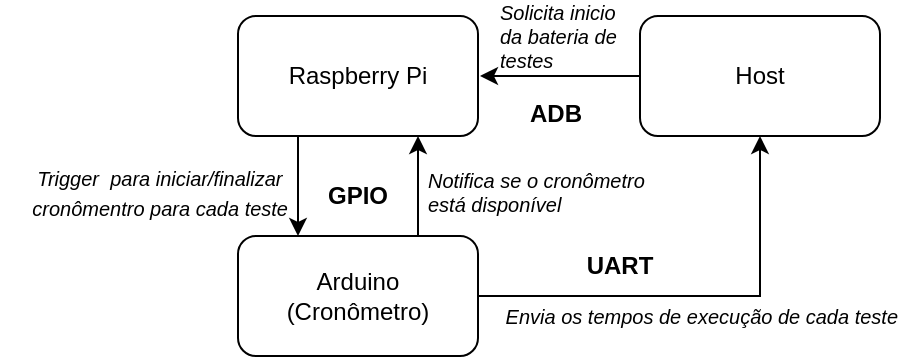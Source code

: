 <mxfile version="21.3.8" type="device">
  <diagram id="2EX4hd7SqHqrbZncTG9L" name="Página-1">
    <mxGraphModel dx="993" dy="490" grid="1" gridSize="10" guides="1" tooltips="1" connect="1" arrows="1" fold="1" page="1" pageScale="1" pageWidth="827" pageHeight="1169" math="0" shadow="0">
      <root>
        <mxCell id="0" />
        <mxCell id="1" parent="0" />
        <mxCell id="6dV-rh6kuVG6Q5CaRBvg-1" value="Raspberry Pi" style="rounded=1;whiteSpace=wrap;html=1;" parent="1" vertex="1">
          <mxGeometry x="179" y="160" width="120" height="60" as="geometry" />
        </mxCell>
        <mxCell id="6dV-rh6kuVG6Q5CaRBvg-23" style="edgeStyle=orthogonalEdgeStyle;rounded=0;orthogonalLoop=1;jettySize=auto;html=1;entryX=0.5;entryY=1;entryDx=0;entryDy=0;" parent="1" source="6dV-rh6kuVG6Q5CaRBvg-2" target="6dV-rh6kuVG6Q5CaRBvg-4" edge="1">
          <mxGeometry relative="1" as="geometry" />
        </mxCell>
        <mxCell id="6dV-rh6kuVG6Q5CaRBvg-2" value="Arduino&lt;br&gt;(Cronômetro)" style="rounded=1;whiteSpace=wrap;html=1;" parent="1" vertex="1">
          <mxGeometry x="179" y="270" width="120" height="60" as="geometry" />
        </mxCell>
        <mxCell id="R7eyeF0lkcTaMJADyHkz-1" style="edgeStyle=orthogonalEdgeStyle;rounded=0;orthogonalLoop=1;jettySize=auto;html=1;exitX=0;exitY=0.5;exitDx=0;exitDy=0;" edge="1" parent="1" source="6dV-rh6kuVG6Q5CaRBvg-4">
          <mxGeometry relative="1" as="geometry">
            <mxPoint x="300" y="190" as="targetPoint" />
          </mxGeometry>
        </mxCell>
        <mxCell id="6dV-rh6kuVG6Q5CaRBvg-4" value="Host" style="rounded=1;whiteSpace=wrap;html=1;" parent="1" vertex="1">
          <mxGeometry x="380" y="160" width="120" height="60" as="geometry" />
        </mxCell>
        <mxCell id="6dV-rh6kuVG6Q5CaRBvg-21" value="&lt;font style=&quot;font-size: 10px;&quot;&gt;&lt;i&gt;&amp;nbsp;Envia os tempos de execução de cada teste&lt;br&gt;&lt;/i&gt;&lt;/font&gt;" style="text;html=1;strokeColor=none;fillColor=none;align=left;verticalAlign=middle;whiteSpace=wrap;rounded=0;" parent="1" vertex="1">
          <mxGeometry x="308" y="300" width="211" height="20" as="geometry" />
        </mxCell>
        <mxCell id="6dV-rh6kuVG6Q5CaRBvg-24" value="&lt;div style=&quot;&quot;&gt;&lt;span style=&quot;background-color: initial;&quot;&gt;&lt;i&gt;&lt;font style=&quot;font-size: 10px;&quot;&gt;Trigger&amp;nbsp; para iniciar/finalizar&amp;nbsp; cronômentro para cada teste&lt;/font&gt;&lt;/i&gt;&lt;/span&gt;&lt;br&gt;&lt;/div&gt;" style="text;html=1;strokeColor=none;fillColor=none;align=right;verticalAlign=middle;whiteSpace=wrap;rounded=0;" parent="1" vertex="1">
          <mxGeometry x="60" y="233" width="146" height="30" as="geometry" />
        </mxCell>
        <mxCell id="lS-lrM0nif6kFlEhC17y-3" value="" style="endArrow=classic;html=1;rounded=0;exitX=0.25;exitY=1;exitDx=0;exitDy=0;entryX=0.25;entryY=0;entryDx=0;entryDy=0;" parent="1" source="6dV-rh6kuVG6Q5CaRBvg-1" target="6dV-rh6kuVG6Q5CaRBvg-2" edge="1">
          <mxGeometry width="50" height="50" relative="1" as="geometry">
            <mxPoint x="459" y="300" as="sourcePoint" />
            <mxPoint x="509" y="250" as="targetPoint" />
          </mxGeometry>
        </mxCell>
        <mxCell id="lS-lrM0nif6kFlEhC17y-4" value="" style="endArrow=classic;html=1;rounded=0;entryX=0.75;entryY=1;entryDx=0;entryDy=0;exitX=0.75;exitY=0;exitDx=0;exitDy=0;" parent="1" source="6dV-rh6kuVG6Q5CaRBvg-2" target="6dV-rh6kuVG6Q5CaRBvg-1" edge="1">
          <mxGeometry width="50" height="50" relative="1" as="geometry">
            <mxPoint x="339" y="260" as="sourcePoint" />
            <mxPoint x="349" y="220" as="targetPoint" />
          </mxGeometry>
        </mxCell>
        <mxCell id="lS-lrM0nif6kFlEhC17y-5" value="&lt;div style=&quot;font-size: 10px;&quot;&gt;&lt;font style=&quot;font-size: 10px;&quot;&gt;&lt;i&gt;Notifica se o cronômetro está disponível&lt;/i&gt;&lt;/font&gt;&lt;/div&gt;" style="text;html=1;strokeColor=none;fillColor=none;align=left;verticalAlign=middle;whiteSpace=wrap;rounded=0;" parent="1" vertex="1">
          <mxGeometry x="272" y="238" width="118" height="20" as="geometry" />
        </mxCell>
        <mxCell id="IdqGRFoC44NrrIiD8skG-6" value="&lt;b&gt;GPIO&lt;/b&gt;" style="text;html=1;strokeColor=none;fillColor=none;align=center;verticalAlign=middle;whiteSpace=wrap;rounded=0;" parent="1" vertex="1">
          <mxGeometry x="209" y="240" width="60" height="20" as="geometry" />
        </mxCell>
        <mxCell id="IdqGRFoC44NrrIiD8skG-9" value="&lt;b&gt;UART&lt;/b&gt;" style="text;html=1;strokeColor=none;fillColor=none;align=center;verticalAlign=middle;whiteSpace=wrap;rounded=0;" parent="1" vertex="1">
          <mxGeometry x="340" y="276" width="60" height="17" as="geometry" />
        </mxCell>
        <mxCell id="R7eyeF0lkcTaMJADyHkz-2" value="&lt;b&gt;ADB&lt;/b&gt;" style="text;html=1;strokeColor=none;fillColor=none;align=center;verticalAlign=middle;whiteSpace=wrap;rounded=0;" vertex="1" parent="1">
          <mxGeometry x="308" y="200" width="60" height="17" as="geometry" />
        </mxCell>
        <mxCell id="R7eyeF0lkcTaMJADyHkz-4" value="&lt;div style=&quot;font-size: 10px;&quot;&gt;&lt;font style=&quot;font-size: 10px;&quot;&gt;&lt;i&gt;Solicita inicio da bateria de testes&lt;/i&gt;&lt;/font&gt;&lt;/div&gt;" style="text;html=1;strokeColor=none;fillColor=none;align=left;verticalAlign=middle;whiteSpace=wrap;rounded=0;" vertex="1" parent="1">
          <mxGeometry x="308" y="160" width="64" height="20" as="geometry" />
        </mxCell>
      </root>
    </mxGraphModel>
  </diagram>
</mxfile>
